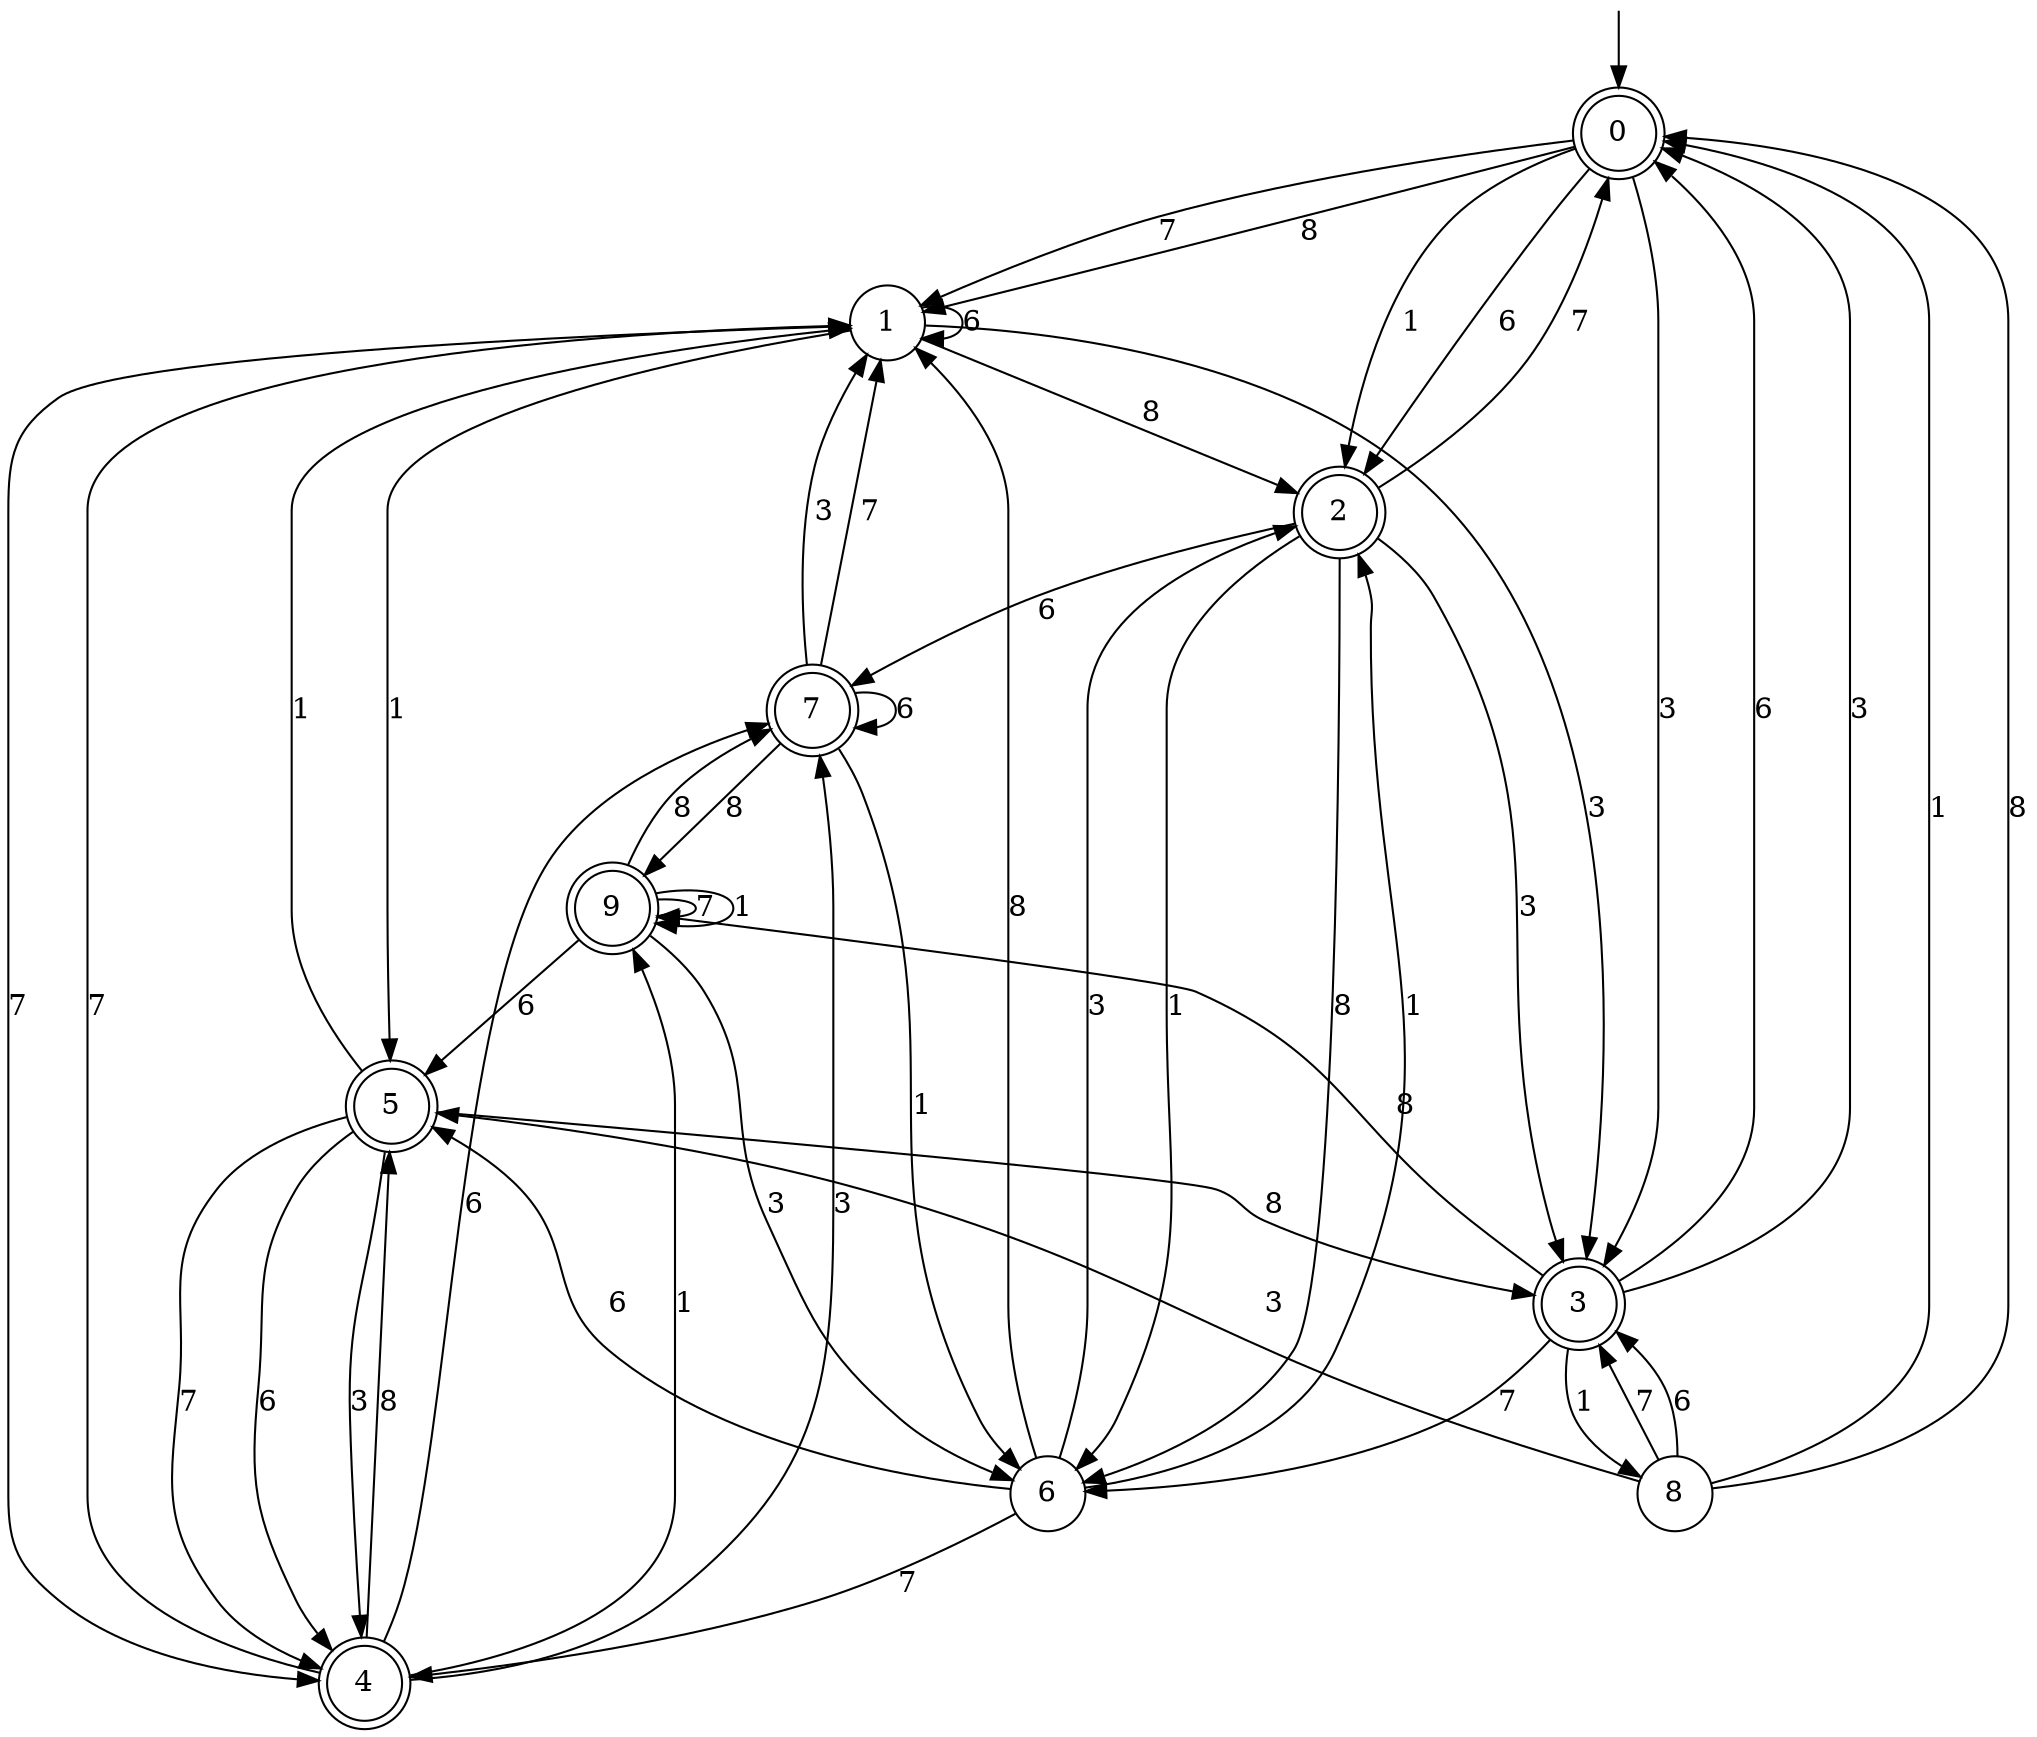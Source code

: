 digraph g {

	s0 [shape="doublecircle" label="0"];
	s1 [shape="circle" label="1"];
	s2 [shape="doublecircle" label="2"];
	s3 [shape="doublecircle" label="3"];
	s4 [shape="doublecircle" label="4"];
	s5 [shape="doublecircle" label="5"];
	s6 [shape="circle" label="6"];
	s7 [shape="doublecircle" label="7"];
	s8 [shape="circle" label="8"];
	s9 [shape="doublecircle" label="9"];
	s0 -> s1 [label="7"];
	s0 -> s2 [label="1"];
	s0 -> s1 [label="8"];
	s0 -> s2 [label="6"];
	s0 -> s3 [label="3"];
	s1 -> s4 [label="7"];
	s1 -> s5 [label="1"];
	s1 -> s2 [label="8"];
	s1 -> s1 [label="6"];
	s1 -> s3 [label="3"];
	s2 -> s0 [label="7"];
	s2 -> s6 [label="1"];
	s2 -> s6 [label="8"];
	s2 -> s7 [label="6"];
	s2 -> s3 [label="3"];
	s3 -> s6 [label="7"];
	s3 -> s8 [label="1"];
	s3 -> s9 [label="8"];
	s3 -> s0 [label="6"];
	s3 -> s0 [label="3"];
	s4 -> s1 [label="7"];
	s4 -> s9 [label="1"];
	s4 -> s5 [label="8"];
	s4 -> s7 [label="6"];
	s4 -> s7 [label="3"];
	s5 -> s4 [label="7"];
	s5 -> s1 [label="1"];
	s5 -> s3 [label="8"];
	s5 -> s4 [label="6"];
	s5 -> s4 [label="3"];
	s6 -> s4 [label="7"];
	s6 -> s2 [label="1"];
	s6 -> s1 [label="8"];
	s6 -> s5 [label="6"];
	s6 -> s2 [label="3"];
	s7 -> s1 [label="7"];
	s7 -> s6 [label="1"];
	s7 -> s9 [label="8"];
	s7 -> s7 [label="6"];
	s7 -> s1 [label="3"];
	s8 -> s3 [label="7"];
	s8 -> s0 [label="1"];
	s8 -> s0 [label="8"];
	s8 -> s3 [label="6"];
	s8 -> s5 [label="3"];
	s9 -> s9 [label="7"];
	s9 -> s9 [label="1"];
	s9 -> s7 [label="8"];
	s9 -> s5 [label="6"];
	s9 -> s6 [label="3"];

__start0 [label="" shape="none" width="0" height="0"];
__start0 -> s0;

}
